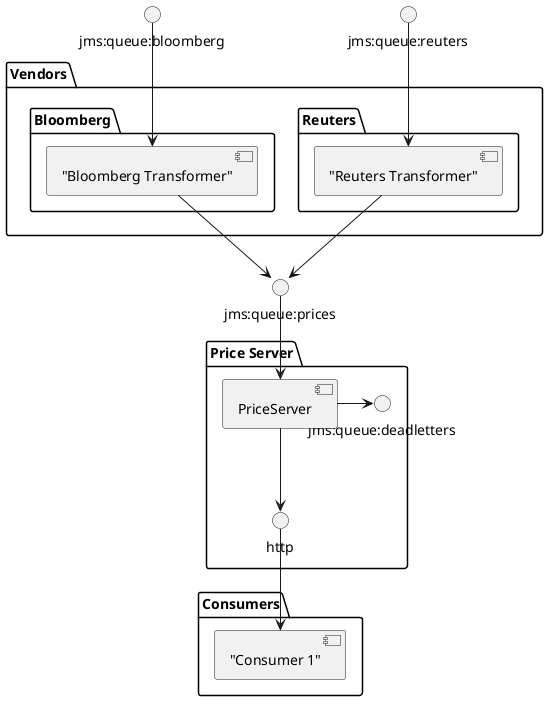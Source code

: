 @startuml

interface "jms:queue:prices" as prices


interface "jms:queue:bloomberg" as bloomberg_in
interface "jms:queue:reuters"   as reuters_in

package "Vendors" {

    package "Bloomberg" {
        bloomberg_in --> ["Bloomberg Transformer"]
        ["Bloomberg Transformer"] --> prices
    }

    package "Reuters" {
        reuters_in --> ["Reuters Transformer"]
        ["Reuters Transformer"] --> prices

    }
}

package "Price Server" {
    interface "http" as http
    interface "jms:queue:deadletters" as deadletters

    prices --> [PriceServer]
    [PriceServer] -> deadletters
    [PriceServer] --> http

}

package "Consumers" {
    http --> ["Consumer 1"]
}

@enduml